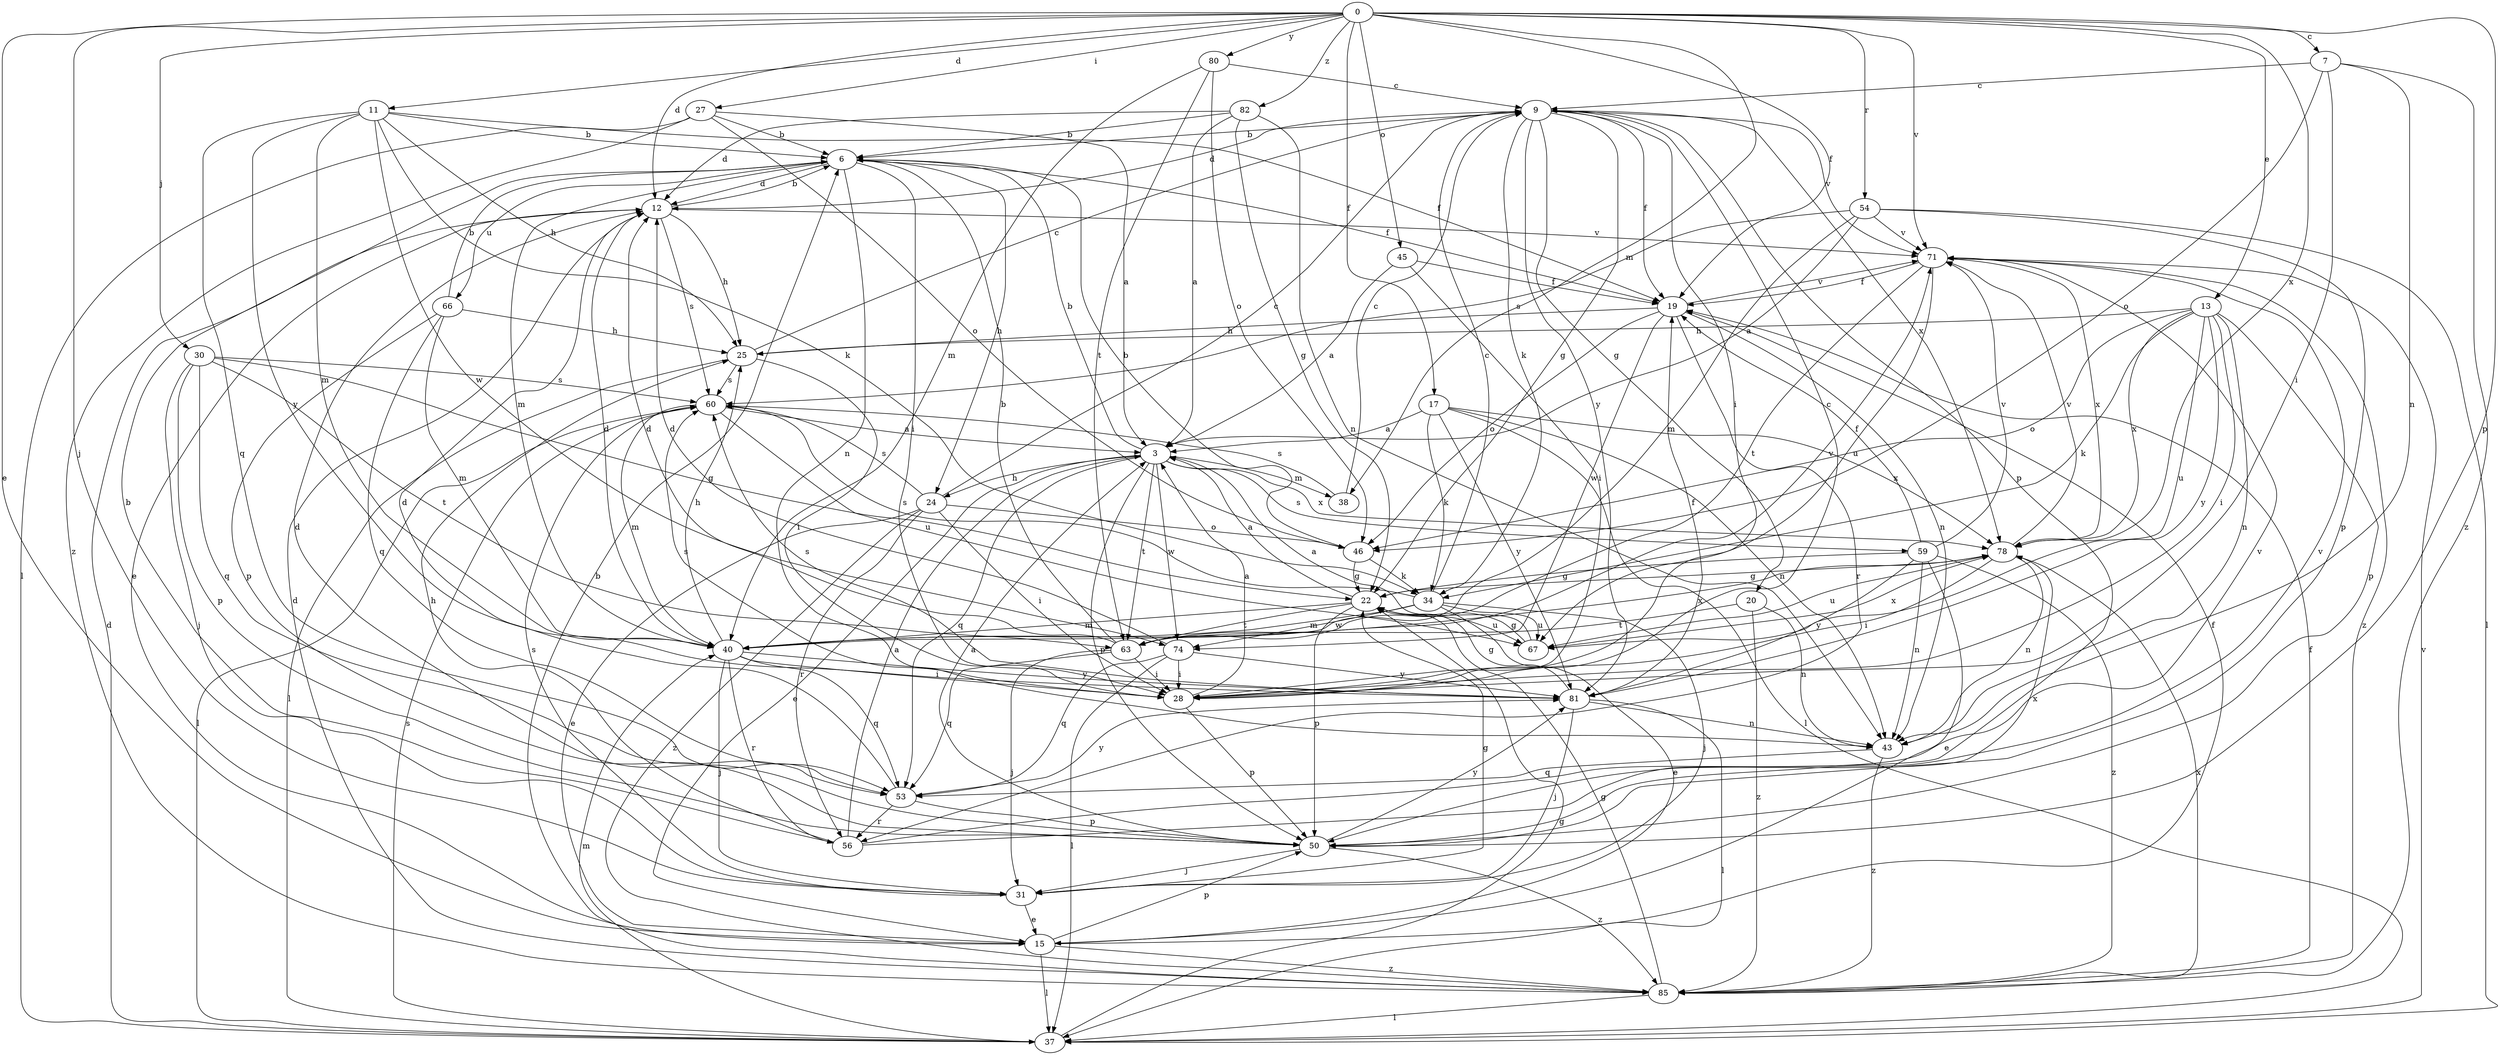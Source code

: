 strict digraph  {
0;
3;
6;
7;
9;
11;
12;
13;
15;
17;
19;
20;
22;
24;
25;
27;
28;
30;
31;
34;
37;
38;
40;
43;
45;
46;
50;
53;
54;
56;
59;
60;
63;
66;
67;
71;
74;
78;
80;
81;
82;
85;
0 -> 7  [label=c];
0 -> 11  [label=d];
0 -> 12  [label=d];
0 -> 13  [label=e];
0 -> 15  [label=e];
0 -> 17  [label=f];
0 -> 19  [label=f];
0 -> 27  [label=i];
0 -> 30  [label=j];
0 -> 31  [label=j];
0 -> 38  [label=m];
0 -> 45  [label=o];
0 -> 50  [label=p];
0 -> 54  [label=r];
0 -> 71  [label=v];
0 -> 78  [label=x];
0 -> 80  [label=y];
0 -> 82  [label=z];
3 -> 6  [label=b];
3 -> 15  [label=e];
3 -> 24  [label=h];
3 -> 38  [label=m];
3 -> 50  [label=p];
3 -> 53  [label=q];
3 -> 59  [label=s];
3 -> 63  [label=t];
3 -> 74  [label=w];
3 -> 78  [label=x];
6 -> 12  [label=d];
6 -> 19  [label=f];
6 -> 24  [label=h];
6 -> 28  [label=i];
6 -> 40  [label=m];
6 -> 43  [label=n];
6 -> 66  [label=u];
7 -> 9  [label=c];
7 -> 28  [label=i];
7 -> 43  [label=n];
7 -> 46  [label=o];
7 -> 85  [label=z];
9 -> 6  [label=b];
9 -> 12  [label=d];
9 -> 19  [label=f];
9 -> 20  [label=g];
9 -> 22  [label=g];
9 -> 28  [label=i];
9 -> 34  [label=k];
9 -> 50  [label=p];
9 -> 71  [label=v];
9 -> 78  [label=x];
9 -> 81  [label=y];
11 -> 6  [label=b];
11 -> 19  [label=f];
11 -> 25  [label=h];
11 -> 34  [label=k];
11 -> 40  [label=m];
11 -> 53  [label=q];
11 -> 74  [label=w];
11 -> 81  [label=y];
12 -> 6  [label=b];
12 -> 15  [label=e];
12 -> 25  [label=h];
12 -> 60  [label=s];
12 -> 71  [label=v];
13 -> 25  [label=h];
13 -> 28  [label=i];
13 -> 34  [label=k];
13 -> 43  [label=n];
13 -> 46  [label=o];
13 -> 50  [label=p];
13 -> 67  [label=u];
13 -> 78  [label=x];
13 -> 81  [label=y];
15 -> 19  [label=f];
15 -> 37  [label=l];
15 -> 50  [label=p];
15 -> 85  [label=z];
17 -> 3  [label=a];
17 -> 34  [label=k];
17 -> 37  [label=l];
17 -> 43  [label=n];
17 -> 78  [label=x];
17 -> 81  [label=y];
19 -> 25  [label=h];
19 -> 43  [label=n];
19 -> 46  [label=o];
19 -> 56  [label=r];
19 -> 71  [label=v];
19 -> 74  [label=w];
20 -> 43  [label=n];
20 -> 63  [label=t];
20 -> 85  [label=z];
22 -> 3  [label=a];
22 -> 40  [label=m];
22 -> 50  [label=p];
22 -> 63  [label=t];
22 -> 67  [label=u];
24 -> 9  [label=c];
24 -> 15  [label=e];
24 -> 28  [label=i];
24 -> 46  [label=o];
24 -> 56  [label=r];
24 -> 60  [label=s];
24 -> 85  [label=z];
25 -> 9  [label=c];
25 -> 28  [label=i];
25 -> 37  [label=l];
25 -> 60  [label=s];
27 -> 3  [label=a];
27 -> 6  [label=b];
27 -> 37  [label=l];
27 -> 46  [label=o];
27 -> 85  [label=z];
28 -> 3  [label=a];
28 -> 9  [label=c];
28 -> 50  [label=p];
28 -> 60  [label=s];
30 -> 22  [label=g];
30 -> 31  [label=j];
30 -> 50  [label=p];
30 -> 53  [label=q];
30 -> 60  [label=s];
30 -> 63  [label=t];
31 -> 15  [label=e];
31 -> 22  [label=g];
31 -> 60  [label=s];
34 -> 9  [label=c];
34 -> 15  [label=e];
34 -> 31  [label=j];
34 -> 40  [label=m];
34 -> 60  [label=s];
34 -> 67  [label=u];
34 -> 74  [label=w];
37 -> 12  [label=d];
37 -> 22  [label=g];
37 -> 40  [label=m];
37 -> 60  [label=s];
37 -> 71  [label=v];
38 -> 9  [label=c];
38 -> 60  [label=s];
40 -> 12  [label=d];
40 -> 25  [label=h];
40 -> 28  [label=i];
40 -> 31  [label=j];
40 -> 53  [label=q];
40 -> 56  [label=r];
40 -> 78  [label=x];
40 -> 81  [label=y];
43 -> 53  [label=q];
43 -> 85  [label=z];
45 -> 3  [label=a];
45 -> 19  [label=f];
45 -> 28  [label=i];
46 -> 6  [label=b];
46 -> 22  [label=g];
46 -> 34  [label=k];
50 -> 3  [label=a];
50 -> 12  [label=d];
50 -> 31  [label=j];
50 -> 71  [label=v];
50 -> 81  [label=y];
50 -> 85  [label=z];
53 -> 12  [label=d];
53 -> 50  [label=p];
53 -> 56  [label=r];
53 -> 81  [label=y];
54 -> 3  [label=a];
54 -> 37  [label=l];
54 -> 40  [label=m];
54 -> 50  [label=p];
54 -> 60  [label=s];
54 -> 71  [label=v];
56 -> 3  [label=a];
56 -> 6  [label=b];
56 -> 25  [label=h];
56 -> 71  [label=v];
56 -> 78  [label=x];
59 -> 15  [label=e];
59 -> 19  [label=f];
59 -> 22  [label=g];
59 -> 43  [label=n];
59 -> 71  [label=v];
59 -> 81  [label=y];
59 -> 85  [label=z];
60 -> 3  [label=a];
60 -> 37  [label=l];
60 -> 40  [label=m];
60 -> 67  [label=u];
63 -> 6  [label=b];
63 -> 12  [label=d];
63 -> 28  [label=i];
63 -> 31  [label=j];
63 -> 53  [label=q];
63 -> 71  [label=v];
66 -> 6  [label=b];
66 -> 25  [label=h];
66 -> 40  [label=m];
66 -> 50  [label=p];
66 -> 53  [label=q];
67 -> 3  [label=a];
67 -> 22  [label=g];
67 -> 78  [label=x];
71 -> 19  [label=f];
71 -> 63  [label=t];
71 -> 67  [label=u];
71 -> 78  [label=x];
71 -> 85  [label=z];
74 -> 12  [label=d];
74 -> 28  [label=i];
74 -> 37  [label=l];
74 -> 53  [label=q];
74 -> 81  [label=y];
78 -> 22  [label=g];
78 -> 28  [label=i];
78 -> 43  [label=n];
78 -> 67  [label=u];
78 -> 71  [label=v];
80 -> 9  [label=c];
80 -> 40  [label=m];
80 -> 46  [label=o];
80 -> 63  [label=t];
81 -> 19  [label=f];
81 -> 22  [label=g];
81 -> 31  [label=j];
81 -> 37  [label=l];
81 -> 43  [label=n];
81 -> 60  [label=s];
82 -> 3  [label=a];
82 -> 6  [label=b];
82 -> 12  [label=d];
82 -> 22  [label=g];
82 -> 43  [label=n];
85 -> 6  [label=b];
85 -> 12  [label=d];
85 -> 19  [label=f];
85 -> 22  [label=g];
85 -> 37  [label=l];
85 -> 78  [label=x];
}
